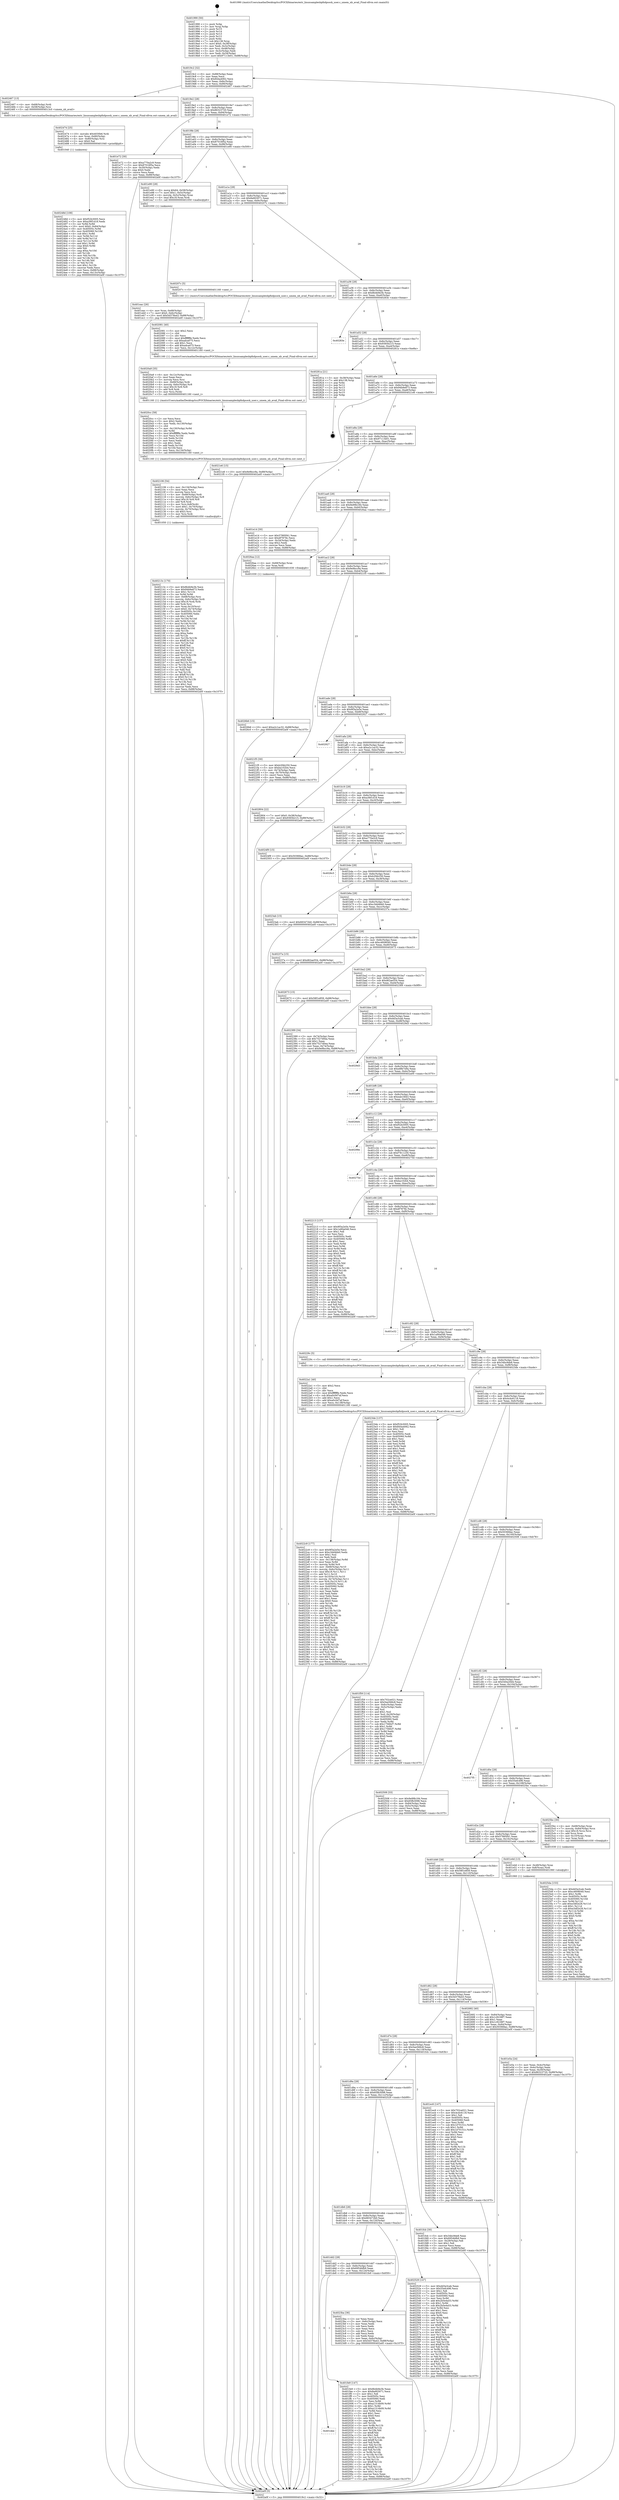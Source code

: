 digraph "0x401990" {
  label = "0x401990 (/mnt/c/Users/mathe/Desktop/tcc/POCII/binaries/extr_linuxsamplesbpfxdpsock_user.c_umem_nb_avail_Final-ollvm.out::main(0))"
  labelloc = "t"
  node[shape=record]

  Entry [label="",width=0.3,height=0.3,shape=circle,fillcolor=black,style=filled]
  "0x4019c2" [label="{
     0x4019c2 [32]\l
     | [instrs]\l
     &nbsp;&nbsp;0x4019c2 \<+6\>: mov -0x88(%rbp),%eax\l
     &nbsp;&nbsp;0x4019c8 \<+2\>: mov %eax,%ecx\l
     &nbsp;&nbsp;0x4019ca \<+6\>: sub $0x844a4062,%ecx\l
     &nbsp;&nbsp;0x4019d0 \<+6\>: mov %eax,-0x8c(%rbp)\l
     &nbsp;&nbsp;0x4019d6 \<+6\>: mov %ecx,-0x90(%rbp)\l
     &nbsp;&nbsp;0x4019dc \<+6\>: je 0000000000402467 \<main+0xad7\>\l
  }"]
  "0x402467" [label="{
     0x402467 [13]\l
     | [instrs]\l
     &nbsp;&nbsp;0x402467 \<+4\>: mov -0x68(%rbp),%rdi\l
     &nbsp;&nbsp;0x40246b \<+4\>: mov -0x58(%rbp),%rsi\l
     &nbsp;&nbsp;0x40246f \<+5\>: call 00000000004013c0 \<umem_nb_avail\>\l
     | [calls]\l
     &nbsp;&nbsp;0x4013c0 \{1\} (/mnt/c/Users/mathe/Desktop/tcc/POCII/binaries/extr_linuxsamplesbpfxdpsock_user.c_umem_nb_avail_Final-ollvm.out::umem_nb_avail)\l
  }"]
  "0x4019e2" [label="{
     0x4019e2 [28]\l
     | [instrs]\l
     &nbsp;&nbsp;0x4019e2 \<+5\>: jmp 00000000004019e7 \<main+0x57\>\l
     &nbsp;&nbsp;0x4019e7 \<+6\>: mov -0x8c(%rbp),%eax\l
     &nbsp;&nbsp;0x4019ed \<+5\>: sub $0x86323720,%eax\l
     &nbsp;&nbsp;0x4019f2 \<+6\>: mov %eax,-0x94(%rbp)\l
     &nbsp;&nbsp;0x4019f8 \<+6\>: je 0000000000401e72 \<main+0x4e2\>\l
  }"]
  Exit [label="",width=0.3,height=0.3,shape=circle,fillcolor=black,style=filled,peripheries=2]
  "0x401e72" [label="{
     0x401e72 [30]\l
     | [instrs]\l
     &nbsp;&nbsp;0x401e72 \<+5\>: mov $0xa770a2c9,%eax\l
     &nbsp;&nbsp;0x401e77 \<+5\>: mov $0x87016f5a,%ecx\l
     &nbsp;&nbsp;0x401e7c \<+3\>: mov -0x30(%rbp),%edx\l
     &nbsp;&nbsp;0x401e7f \<+3\>: cmp $0x0,%edx\l
     &nbsp;&nbsp;0x401e82 \<+3\>: cmove %ecx,%eax\l
     &nbsp;&nbsp;0x401e85 \<+6\>: mov %eax,-0x88(%rbp)\l
     &nbsp;&nbsp;0x401e8b \<+5\>: jmp 0000000000402a0f \<main+0x107f\>\l
  }"]
  "0x4019fe" [label="{
     0x4019fe [28]\l
     | [instrs]\l
     &nbsp;&nbsp;0x4019fe \<+5\>: jmp 0000000000401a03 \<main+0x73\>\l
     &nbsp;&nbsp;0x401a03 \<+6\>: mov -0x8c(%rbp),%eax\l
     &nbsp;&nbsp;0x401a09 \<+5\>: sub $0x87016f5a,%eax\l
     &nbsp;&nbsp;0x401a0e \<+6\>: mov %eax,-0x98(%rbp)\l
     &nbsp;&nbsp;0x401a14 \<+6\>: je 0000000000401e90 \<main+0x500\>\l
  }"]
  "0x4026b6" [label="{
     0x4026b6 [15]\l
     | [instrs]\l
     &nbsp;&nbsp;0x4026b6 \<+10\>: movl $0xa2c1ac32,-0x88(%rbp)\l
     &nbsp;&nbsp;0x4026c0 \<+5\>: jmp 0000000000402a0f \<main+0x107f\>\l
  }"]
  "0x401e90" [label="{
     0x401e90 [28]\l
     | [instrs]\l
     &nbsp;&nbsp;0x401e90 \<+8\>: movq $0x64,-0x58(%rbp)\l
     &nbsp;&nbsp;0x401e98 \<+7\>: movl $0x1,-0x5c(%rbp)\l
     &nbsp;&nbsp;0x401e9f \<+4\>: movslq -0x5c(%rbp),%rax\l
     &nbsp;&nbsp;0x401ea3 \<+4\>: imul $0x18,%rax,%rdi\l
     &nbsp;&nbsp;0x401ea7 \<+5\>: call 0000000000401050 \<malloc@plt\>\l
     | [calls]\l
     &nbsp;&nbsp;0x401050 \{1\} (unknown)\l
  }"]
  "0x401a1a" [label="{
     0x401a1a [28]\l
     | [instrs]\l
     &nbsp;&nbsp;0x401a1a \<+5\>: jmp 0000000000401a1f \<main+0x8f\>\l
     &nbsp;&nbsp;0x401a1f \<+6\>: mov -0x8c(%rbp),%eax\l
     &nbsp;&nbsp;0x401a25 \<+5\>: sub $0x8a903071,%eax\l
     &nbsp;&nbsp;0x401a2a \<+6\>: mov %eax,-0x9c(%rbp)\l
     &nbsp;&nbsp;0x401a30 \<+6\>: je 000000000040207c \<main+0x6ec\>\l
  }"]
  "0x4025da" [label="{
     0x4025da [153]\l
     | [instrs]\l
     &nbsp;&nbsp;0x4025da \<+5\>: mov $0xdd3a3cab,%edx\l
     &nbsp;&nbsp;0x4025df \<+5\>: mov $0xc4608040,%esi\l
     &nbsp;&nbsp;0x4025e4 \<+3\>: mov $0x1,%r8b\l
     &nbsp;&nbsp;0x4025e7 \<+8\>: mov 0x40505c,%r9d\l
     &nbsp;&nbsp;0x4025ef \<+8\>: mov 0x405060,%r10d\l
     &nbsp;&nbsp;0x4025f7 \<+3\>: mov %r9d,%r11d\l
     &nbsp;&nbsp;0x4025fa \<+7\>: add $0xe3df2e28,%r11d\l
     &nbsp;&nbsp;0x402601 \<+4\>: sub $0x1,%r11d\l
     &nbsp;&nbsp;0x402605 \<+7\>: sub $0xe3df2e28,%r11d\l
     &nbsp;&nbsp;0x40260c \<+4\>: imul %r11d,%r9d\l
     &nbsp;&nbsp;0x402610 \<+4\>: and $0x1,%r9d\l
     &nbsp;&nbsp;0x402614 \<+4\>: cmp $0x0,%r9d\l
     &nbsp;&nbsp;0x402618 \<+3\>: sete %bl\l
     &nbsp;&nbsp;0x40261b \<+4\>: cmp $0xa,%r10d\l
     &nbsp;&nbsp;0x40261f \<+4\>: setl %r14b\l
     &nbsp;&nbsp;0x402623 \<+3\>: mov %bl,%r15b\l
     &nbsp;&nbsp;0x402626 \<+4\>: xor $0xff,%r15b\l
     &nbsp;&nbsp;0x40262a \<+3\>: mov %r14b,%r12b\l
     &nbsp;&nbsp;0x40262d \<+4\>: xor $0xff,%r12b\l
     &nbsp;&nbsp;0x402631 \<+4\>: xor $0x0,%r8b\l
     &nbsp;&nbsp;0x402635 \<+3\>: mov %r15b,%r13b\l
     &nbsp;&nbsp;0x402638 \<+4\>: and $0x0,%r13b\l
     &nbsp;&nbsp;0x40263c \<+3\>: and %r8b,%bl\l
     &nbsp;&nbsp;0x40263f \<+3\>: mov %r12b,%al\l
     &nbsp;&nbsp;0x402642 \<+2\>: and $0x0,%al\l
     &nbsp;&nbsp;0x402644 \<+3\>: and %r8b,%r14b\l
     &nbsp;&nbsp;0x402647 \<+3\>: or %bl,%r13b\l
     &nbsp;&nbsp;0x40264a \<+3\>: or %r14b,%al\l
     &nbsp;&nbsp;0x40264d \<+3\>: xor %al,%r13b\l
     &nbsp;&nbsp;0x402650 \<+3\>: or %r12b,%r15b\l
     &nbsp;&nbsp;0x402653 \<+4\>: xor $0xff,%r15b\l
     &nbsp;&nbsp;0x402657 \<+4\>: or $0x0,%r8b\l
     &nbsp;&nbsp;0x40265b \<+3\>: and %r8b,%r15b\l
     &nbsp;&nbsp;0x40265e \<+3\>: or %r15b,%r13b\l
     &nbsp;&nbsp;0x402661 \<+4\>: test $0x1,%r13b\l
     &nbsp;&nbsp;0x402665 \<+3\>: cmovne %esi,%edx\l
     &nbsp;&nbsp;0x402668 \<+6\>: mov %edx,-0x88(%rbp)\l
     &nbsp;&nbsp;0x40266e \<+5\>: jmp 0000000000402a0f \<main+0x107f\>\l
  }"]
  "0x40207c" [label="{
     0x40207c [5]\l
     | [instrs]\l
     &nbsp;&nbsp;0x40207c \<+5\>: call 0000000000401160 \<next_i\>\l
     | [calls]\l
     &nbsp;&nbsp;0x401160 \{1\} (/mnt/c/Users/mathe/Desktop/tcc/POCII/binaries/extr_linuxsamplesbpfxdpsock_user.c_umem_nb_avail_Final-ollvm.out::next_i)\l
  }"]
  "0x401a36" [label="{
     0x401a36 [28]\l
     | [instrs]\l
     &nbsp;&nbsp;0x401a36 \<+5\>: jmp 0000000000401a3b \<main+0xab\>\l
     &nbsp;&nbsp;0x401a3b \<+6\>: mov -0x8c(%rbp),%eax\l
     &nbsp;&nbsp;0x401a41 \<+5\>: sub $0x8b4b9e3b,%eax\l
     &nbsp;&nbsp;0x401a46 \<+6\>: mov %eax,-0xa0(%rbp)\l
     &nbsp;&nbsp;0x401a4c \<+6\>: je 000000000040283e \<main+0xeae\>\l
  }"]
  "0x40248d" [label="{
     0x40248d [108]\l
     | [instrs]\l
     &nbsp;&nbsp;0x40248d \<+5\>: mov $0xf52b3005,%ecx\l
     &nbsp;&nbsp;0x402492 \<+5\>: mov $0xa36f1d18,%edx\l
     &nbsp;&nbsp;0x402497 \<+3\>: xor %r8d,%r8d\l
     &nbsp;&nbsp;0x40249a \<+10\>: movl $0x0,-0x84(%rbp)\l
     &nbsp;&nbsp;0x4024a4 \<+8\>: mov 0x40505c,%r9d\l
     &nbsp;&nbsp;0x4024ac \<+8\>: mov 0x405060,%r10d\l
     &nbsp;&nbsp;0x4024b4 \<+4\>: sub $0x1,%r8d\l
     &nbsp;&nbsp;0x4024b8 \<+3\>: mov %r9d,%r11d\l
     &nbsp;&nbsp;0x4024bb \<+3\>: add %r8d,%r11d\l
     &nbsp;&nbsp;0x4024be \<+4\>: imul %r11d,%r9d\l
     &nbsp;&nbsp;0x4024c2 \<+4\>: and $0x1,%r9d\l
     &nbsp;&nbsp;0x4024c6 \<+4\>: cmp $0x0,%r9d\l
     &nbsp;&nbsp;0x4024ca \<+3\>: sete %bl\l
     &nbsp;&nbsp;0x4024cd \<+4\>: cmp $0xa,%r10d\l
     &nbsp;&nbsp;0x4024d1 \<+4\>: setl %r14b\l
     &nbsp;&nbsp;0x4024d5 \<+3\>: mov %bl,%r15b\l
     &nbsp;&nbsp;0x4024d8 \<+3\>: and %r14b,%r15b\l
     &nbsp;&nbsp;0x4024db \<+3\>: xor %r14b,%bl\l
     &nbsp;&nbsp;0x4024de \<+3\>: or %bl,%r15b\l
     &nbsp;&nbsp;0x4024e1 \<+4\>: test $0x1,%r15b\l
     &nbsp;&nbsp;0x4024e5 \<+3\>: cmovne %edx,%ecx\l
     &nbsp;&nbsp;0x4024e8 \<+6\>: mov %ecx,-0x88(%rbp)\l
     &nbsp;&nbsp;0x4024ee \<+6\>: mov %eax,-0x13c(%rbp)\l
     &nbsp;&nbsp;0x4024f4 \<+5\>: jmp 0000000000402a0f \<main+0x107f\>\l
  }"]
  "0x40283e" [label="{
     0x40283e\l
  }", style=dashed]
  "0x401a52" [label="{
     0x401a52 [28]\l
     | [instrs]\l
     &nbsp;&nbsp;0x401a52 \<+5\>: jmp 0000000000401a57 \<main+0xc7\>\l
     &nbsp;&nbsp;0x401a57 \<+6\>: mov -0x8c(%rbp),%eax\l
     &nbsp;&nbsp;0x401a5d \<+5\>: sub $0x9365b215,%eax\l
     &nbsp;&nbsp;0x401a62 \<+6\>: mov %eax,-0xa4(%rbp)\l
     &nbsp;&nbsp;0x401a68 \<+6\>: je 000000000040281a \<main+0xe8a\>\l
  }"]
  "0x402474" [label="{
     0x402474 [25]\l
     | [instrs]\l
     &nbsp;&nbsp;0x402474 \<+10\>: movabs $0x4030b6,%rdi\l
     &nbsp;&nbsp;0x40247e \<+4\>: mov %rax,-0x80(%rbp)\l
     &nbsp;&nbsp;0x402482 \<+4\>: mov -0x80(%rbp),%rsi\l
     &nbsp;&nbsp;0x402486 \<+2\>: mov $0x0,%al\l
     &nbsp;&nbsp;0x402488 \<+5\>: call 0000000000401040 \<printf@plt\>\l
     | [calls]\l
     &nbsp;&nbsp;0x401040 \{1\} (unknown)\l
  }"]
  "0x40281a" [label="{
     0x40281a [21]\l
     | [instrs]\l
     &nbsp;&nbsp;0x40281a \<+3\>: mov -0x38(%rbp),%eax\l
     &nbsp;&nbsp;0x40281d \<+7\>: add $0x138,%rsp\l
     &nbsp;&nbsp;0x402824 \<+1\>: pop %rbx\l
     &nbsp;&nbsp;0x402825 \<+2\>: pop %r12\l
     &nbsp;&nbsp;0x402827 \<+2\>: pop %r13\l
     &nbsp;&nbsp;0x402829 \<+2\>: pop %r14\l
     &nbsp;&nbsp;0x40282b \<+2\>: pop %r15\l
     &nbsp;&nbsp;0x40282d \<+1\>: pop %rbp\l
     &nbsp;&nbsp;0x40282e \<+1\>: ret\l
  }"]
  "0x401a6e" [label="{
     0x401a6e [28]\l
     | [instrs]\l
     &nbsp;&nbsp;0x401a6e \<+5\>: jmp 0000000000401a73 \<main+0xe3\>\l
     &nbsp;&nbsp;0x401a73 \<+6\>: mov -0x8c(%rbp),%eax\l
     &nbsp;&nbsp;0x401a79 \<+5\>: sub $0x94b9e873,%eax\l
     &nbsp;&nbsp;0x401a7e \<+6\>: mov %eax,-0xa8(%rbp)\l
     &nbsp;&nbsp;0x401a84 \<+6\>: je 00000000004021e6 \<main+0x856\>\l
  }"]
  "0x4022c9" [label="{
     0x4022c9 [177]\l
     | [instrs]\l
     &nbsp;&nbsp;0x4022c9 \<+5\>: mov $0x9f3a2e5e,%ecx\l
     &nbsp;&nbsp;0x4022ce \<+5\>: mov $0xc3dd4bb0,%edx\l
     &nbsp;&nbsp;0x4022d3 \<+3\>: mov $0x1,%sil\l
     &nbsp;&nbsp;0x4022d6 \<+2\>: xor %edi,%edi\l
     &nbsp;&nbsp;0x4022d8 \<+7\>: mov -0x138(%rbp),%r8d\l
     &nbsp;&nbsp;0x4022df \<+4\>: imul %eax,%r8d\l
     &nbsp;&nbsp;0x4022e3 \<+3\>: movslq %r8d,%r9\l
     &nbsp;&nbsp;0x4022e6 \<+4\>: mov -0x68(%rbp),%r10\l
     &nbsp;&nbsp;0x4022ea \<+4\>: movslq -0x6c(%rbp),%r11\l
     &nbsp;&nbsp;0x4022ee \<+4\>: imul $0x18,%r11,%r11\l
     &nbsp;&nbsp;0x4022f2 \<+3\>: add %r11,%r10\l
     &nbsp;&nbsp;0x4022f5 \<+4\>: mov 0x10(%r10),%r10\l
     &nbsp;&nbsp;0x4022f9 \<+4\>: movslq -0x74(%rbp),%r11\l
     &nbsp;&nbsp;0x4022fd \<+4\>: mov %r9,(%r10,%r11,8)\l
     &nbsp;&nbsp;0x402301 \<+7\>: mov 0x40505c,%eax\l
     &nbsp;&nbsp;0x402308 \<+8\>: mov 0x405060,%r8d\l
     &nbsp;&nbsp;0x402310 \<+3\>: sub $0x1,%edi\l
     &nbsp;&nbsp;0x402313 \<+2\>: mov %eax,%ebx\l
     &nbsp;&nbsp;0x402315 \<+2\>: add %edi,%ebx\l
     &nbsp;&nbsp;0x402317 \<+3\>: imul %ebx,%eax\l
     &nbsp;&nbsp;0x40231a \<+3\>: and $0x1,%eax\l
     &nbsp;&nbsp;0x40231d \<+3\>: cmp $0x0,%eax\l
     &nbsp;&nbsp;0x402320 \<+4\>: sete %r14b\l
     &nbsp;&nbsp;0x402324 \<+4\>: cmp $0xa,%r8d\l
     &nbsp;&nbsp;0x402328 \<+4\>: setl %r15b\l
     &nbsp;&nbsp;0x40232c \<+3\>: mov %r14b,%r12b\l
     &nbsp;&nbsp;0x40232f \<+4\>: xor $0xff,%r12b\l
     &nbsp;&nbsp;0x402333 \<+3\>: mov %r15b,%r13b\l
     &nbsp;&nbsp;0x402336 \<+4\>: xor $0xff,%r13b\l
     &nbsp;&nbsp;0x40233a \<+4\>: xor $0x1,%sil\l
     &nbsp;&nbsp;0x40233e \<+3\>: mov %r12b,%al\l
     &nbsp;&nbsp;0x402341 \<+2\>: and $0xff,%al\l
     &nbsp;&nbsp;0x402343 \<+3\>: and %sil,%r14b\l
     &nbsp;&nbsp;0x402346 \<+3\>: mov %r13b,%dil\l
     &nbsp;&nbsp;0x402349 \<+4\>: and $0xff,%dil\l
     &nbsp;&nbsp;0x40234d \<+3\>: and %sil,%r15b\l
     &nbsp;&nbsp;0x402350 \<+3\>: or %r14b,%al\l
     &nbsp;&nbsp;0x402353 \<+3\>: or %r15b,%dil\l
     &nbsp;&nbsp;0x402356 \<+3\>: xor %dil,%al\l
     &nbsp;&nbsp;0x402359 \<+3\>: or %r13b,%r12b\l
     &nbsp;&nbsp;0x40235c \<+4\>: xor $0xff,%r12b\l
     &nbsp;&nbsp;0x402360 \<+4\>: or $0x1,%sil\l
     &nbsp;&nbsp;0x402364 \<+3\>: and %sil,%r12b\l
     &nbsp;&nbsp;0x402367 \<+3\>: or %r12b,%al\l
     &nbsp;&nbsp;0x40236a \<+2\>: test $0x1,%al\l
     &nbsp;&nbsp;0x40236c \<+3\>: cmovne %edx,%ecx\l
     &nbsp;&nbsp;0x40236f \<+6\>: mov %ecx,-0x88(%rbp)\l
     &nbsp;&nbsp;0x402375 \<+5\>: jmp 0000000000402a0f \<main+0x107f\>\l
  }"]
  "0x4021e6" [label="{
     0x4021e6 [15]\l
     | [instrs]\l
     &nbsp;&nbsp;0x4021e6 \<+10\>: movl $0x9e9bcc9a,-0x88(%rbp)\l
     &nbsp;&nbsp;0x4021f0 \<+5\>: jmp 0000000000402a0f \<main+0x107f\>\l
  }"]
  "0x401a8a" [label="{
     0x401a8a [28]\l
     | [instrs]\l
     &nbsp;&nbsp;0x401a8a \<+5\>: jmp 0000000000401a8f \<main+0xff\>\l
     &nbsp;&nbsp;0x401a8f \<+6\>: mov -0x8c(%rbp),%eax\l
     &nbsp;&nbsp;0x401a95 \<+5\>: sub $0x97113e01,%eax\l
     &nbsp;&nbsp;0x401a9a \<+6\>: mov %eax,-0xac(%rbp)\l
     &nbsp;&nbsp;0x401aa0 \<+6\>: je 0000000000401e14 \<main+0x484\>\l
  }"]
  "0x4022a1" [label="{
     0x4022a1 [40]\l
     | [instrs]\l
     &nbsp;&nbsp;0x4022a1 \<+5\>: mov $0x2,%ecx\l
     &nbsp;&nbsp;0x4022a6 \<+1\>: cltd\l
     &nbsp;&nbsp;0x4022a7 \<+2\>: idiv %ecx\l
     &nbsp;&nbsp;0x4022a9 \<+6\>: imul $0xfffffffe,%edx,%ecx\l
     &nbsp;&nbsp;0x4022af \<+6\>: sub $0xa0c0d7af,%ecx\l
     &nbsp;&nbsp;0x4022b5 \<+3\>: add $0x1,%ecx\l
     &nbsp;&nbsp;0x4022b8 \<+6\>: add $0xa0c0d7af,%ecx\l
     &nbsp;&nbsp;0x4022be \<+6\>: mov %ecx,-0x138(%rbp)\l
     &nbsp;&nbsp;0x4022c4 \<+5\>: call 0000000000401160 \<next_i\>\l
     | [calls]\l
     &nbsp;&nbsp;0x401160 \{1\} (/mnt/c/Users/mathe/Desktop/tcc/POCII/binaries/extr_linuxsamplesbpfxdpsock_user.c_umem_nb_avail_Final-ollvm.out::next_i)\l
  }"]
  "0x401e14" [label="{
     0x401e14 [30]\l
     | [instrs]\l
     &nbsp;&nbsp;0x401e14 \<+5\>: mov $0x57895f41,%eax\l
     &nbsp;&nbsp;0x401e19 \<+5\>: mov $0xdf7878c,%ecx\l
     &nbsp;&nbsp;0x401e1e \<+3\>: mov -0x34(%rbp),%edx\l
     &nbsp;&nbsp;0x401e21 \<+3\>: cmp $0x2,%edx\l
     &nbsp;&nbsp;0x401e24 \<+3\>: cmovne %ecx,%eax\l
     &nbsp;&nbsp;0x401e27 \<+6\>: mov %eax,-0x88(%rbp)\l
     &nbsp;&nbsp;0x401e2d \<+5\>: jmp 0000000000402a0f \<main+0x107f\>\l
  }"]
  "0x401aa6" [label="{
     0x401aa6 [28]\l
     | [instrs]\l
     &nbsp;&nbsp;0x401aa6 \<+5\>: jmp 0000000000401aab \<main+0x11b\>\l
     &nbsp;&nbsp;0x401aab \<+6\>: mov -0x8c(%rbp),%eax\l
     &nbsp;&nbsp;0x401ab1 \<+5\>: sub $0x9e99b184,%eax\l
     &nbsp;&nbsp;0x401ab6 \<+6\>: mov %eax,-0xb0(%rbp)\l
     &nbsp;&nbsp;0x401abc \<+6\>: je 00000000004026aa \<main+0xd1a\>\l
  }"]
  "0x402a0f" [label="{
     0x402a0f [5]\l
     | [instrs]\l
     &nbsp;&nbsp;0x402a0f \<+5\>: jmp 00000000004019c2 \<main+0x32\>\l
  }"]
  "0x401990" [label="{
     0x401990 [50]\l
     | [instrs]\l
     &nbsp;&nbsp;0x401990 \<+1\>: push %rbp\l
     &nbsp;&nbsp;0x401991 \<+3\>: mov %rsp,%rbp\l
     &nbsp;&nbsp;0x401994 \<+2\>: push %r15\l
     &nbsp;&nbsp;0x401996 \<+2\>: push %r14\l
     &nbsp;&nbsp;0x401998 \<+2\>: push %r13\l
     &nbsp;&nbsp;0x40199a \<+2\>: push %r12\l
     &nbsp;&nbsp;0x40199c \<+1\>: push %rbx\l
     &nbsp;&nbsp;0x40199d \<+7\>: sub $0x138,%rsp\l
     &nbsp;&nbsp;0x4019a4 \<+7\>: movl $0x0,-0x38(%rbp)\l
     &nbsp;&nbsp;0x4019ab \<+3\>: mov %edi,-0x3c(%rbp)\l
     &nbsp;&nbsp;0x4019ae \<+4\>: mov %rsi,-0x48(%rbp)\l
     &nbsp;&nbsp;0x4019b2 \<+3\>: mov -0x3c(%rbp),%edi\l
     &nbsp;&nbsp;0x4019b5 \<+3\>: mov %edi,-0x34(%rbp)\l
     &nbsp;&nbsp;0x4019b8 \<+10\>: movl $0x97113e01,-0x88(%rbp)\l
  }"]
  "0x40213c" [label="{
     0x40213c [170]\l
     | [instrs]\l
     &nbsp;&nbsp;0x40213c \<+5\>: mov $0x8b4b9e3b,%ecx\l
     &nbsp;&nbsp;0x402141 \<+5\>: mov $0x94b9e873,%edx\l
     &nbsp;&nbsp;0x402146 \<+3\>: mov $0x1,%r11b\l
     &nbsp;&nbsp;0x402149 \<+3\>: xor %r9d,%r9d\l
     &nbsp;&nbsp;0x40214c \<+4\>: mov -0x68(%rbp),%rsi\l
     &nbsp;&nbsp;0x402150 \<+4\>: movslq -0x6c(%rbp),%rdi\l
     &nbsp;&nbsp;0x402154 \<+4\>: imul $0x18,%rdi,%rdi\l
     &nbsp;&nbsp;0x402158 \<+3\>: add %rdi,%rsi\l
     &nbsp;&nbsp;0x40215b \<+4\>: mov %rax,0x10(%rsi)\l
     &nbsp;&nbsp;0x40215f \<+7\>: movl $0x0,-0x74(%rbp)\l
     &nbsp;&nbsp;0x402166 \<+8\>: mov 0x40505c,%r10d\l
     &nbsp;&nbsp;0x40216e \<+7\>: mov 0x405060,%ebx\l
     &nbsp;&nbsp;0x402175 \<+4\>: sub $0x1,%r9d\l
     &nbsp;&nbsp;0x402179 \<+3\>: mov %r10d,%r14d\l
     &nbsp;&nbsp;0x40217c \<+3\>: add %r9d,%r14d\l
     &nbsp;&nbsp;0x40217f \<+4\>: imul %r14d,%r10d\l
     &nbsp;&nbsp;0x402183 \<+4\>: and $0x1,%r10d\l
     &nbsp;&nbsp;0x402187 \<+4\>: cmp $0x0,%r10d\l
     &nbsp;&nbsp;0x40218b \<+4\>: sete %r15b\l
     &nbsp;&nbsp;0x40218f \<+3\>: cmp $0xa,%ebx\l
     &nbsp;&nbsp;0x402192 \<+4\>: setl %r12b\l
     &nbsp;&nbsp;0x402196 \<+3\>: mov %r15b,%r13b\l
     &nbsp;&nbsp;0x402199 \<+4\>: xor $0xff,%r13b\l
     &nbsp;&nbsp;0x40219d \<+3\>: mov %r12b,%al\l
     &nbsp;&nbsp;0x4021a0 \<+2\>: xor $0xff,%al\l
     &nbsp;&nbsp;0x4021a2 \<+4\>: xor $0x0,%r11b\l
     &nbsp;&nbsp;0x4021a6 \<+3\>: mov %r13b,%sil\l
     &nbsp;&nbsp;0x4021a9 \<+4\>: and $0x0,%sil\l
     &nbsp;&nbsp;0x4021ad \<+3\>: and %r11b,%r15b\l
     &nbsp;&nbsp;0x4021b0 \<+3\>: mov %al,%dil\l
     &nbsp;&nbsp;0x4021b3 \<+4\>: and $0x0,%dil\l
     &nbsp;&nbsp;0x4021b7 \<+3\>: and %r11b,%r12b\l
     &nbsp;&nbsp;0x4021ba \<+3\>: or %r15b,%sil\l
     &nbsp;&nbsp;0x4021bd \<+3\>: or %r12b,%dil\l
     &nbsp;&nbsp;0x4021c0 \<+3\>: xor %dil,%sil\l
     &nbsp;&nbsp;0x4021c3 \<+3\>: or %al,%r13b\l
     &nbsp;&nbsp;0x4021c6 \<+4\>: xor $0xff,%r13b\l
     &nbsp;&nbsp;0x4021ca \<+4\>: or $0x0,%r11b\l
     &nbsp;&nbsp;0x4021ce \<+3\>: and %r11b,%r13b\l
     &nbsp;&nbsp;0x4021d1 \<+3\>: or %r13b,%sil\l
     &nbsp;&nbsp;0x4021d4 \<+4\>: test $0x1,%sil\l
     &nbsp;&nbsp;0x4021d8 \<+3\>: cmovne %edx,%ecx\l
     &nbsp;&nbsp;0x4021db \<+6\>: mov %ecx,-0x88(%rbp)\l
     &nbsp;&nbsp;0x4021e1 \<+5\>: jmp 0000000000402a0f \<main+0x107f\>\l
  }"]
  "0x4026aa" [label="{
     0x4026aa [12]\l
     | [instrs]\l
     &nbsp;&nbsp;0x4026aa \<+4\>: mov -0x68(%rbp),%rax\l
     &nbsp;&nbsp;0x4026ae \<+3\>: mov %rax,%rdi\l
     &nbsp;&nbsp;0x4026b1 \<+5\>: call 0000000000401030 \<free@plt\>\l
     | [calls]\l
     &nbsp;&nbsp;0x401030 \{1\} (unknown)\l
  }"]
  "0x401ac2" [label="{
     0x401ac2 [28]\l
     | [instrs]\l
     &nbsp;&nbsp;0x401ac2 \<+5\>: jmp 0000000000401ac7 \<main+0x137\>\l
     &nbsp;&nbsp;0x401ac7 \<+6\>: mov -0x8c(%rbp),%eax\l
     &nbsp;&nbsp;0x401acd \<+5\>: sub $0x9e9bcc9a,%eax\l
     &nbsp;&nbsp;0x401ad2 \<+6\>: mov %eax,-0xb4(%rbp)\l
     &nbsp;&nbsp;0x401ad8 \<+6\>: je 00000000004021f5 \<main+0x865\>\l
  }"]
  "0x402106" [label="{
     0x402106 [54]\l
     | [instrs]\l
     &nbsp;&nbsp;0x402106 \<+6\>: mov -0x134(%rbp),%ecx\l
     &nbsp;&nbsp;0x40210c \<+3\>: imul %eax,%ecx\l
     &nbsp;&nbsp;0x40210f \<+3\>: movslq %ecx,%rsi\l
     &nbsp;&nbsp;0x402112 \<+4\>: mov -0x68(%rbp),%rdi\l
     &nbsp;&nbsp;0x402116 \<+4\>: movslq -0x6c(%rbp),%r8\l
     &nbsp;&nbsp;0x40211a \<+4\>: imul $0x18,%r8,%r8\l
     &nbsp;&nbsp;0x40211e \<+3\>: add %r8,%rdi\l
     &nbsp;&nbsp;0x402121 \<+4\>: mov %rsi,0x8(%rdi)\l
     &nbsp;&nbsp;0x402125 \<+7\>: movl $0x1,-0x70(%rbp)\l
     &nbsp;&nbsp;0x40212c \<+4\>: movslq -0x70(%rbp),%rsi\l
     &nbsp;&nbsp;0x402130 \<+4\>: shl $0x3,%rsi\l
     &nbsp;&nbsp;0x402134 \<+3\>: mov %rsi,%rdi\l
     &nbsp;&nbsp;0x402137 \<+5\>: call 0000000000401050 \<malloc@plt\>\l
     | [calls]\l
     &nbsp;&nbsp;0x401050 \{1\} (unknown)\l
  }"]
  "0x4021f5" [label="{
     0x4021f5 [30]\l
     | [instrs]\l
     &nbsp;&nbsp;0x4021f5 \<+5\>: mov $0xb2f4b250,%eax\l
     &nbsp;&nbsp;0x4021fa \<+5\>: mov $0xba102b4,%ecx\l
     &nbsp;&nbsp;0x4021ff \<+3\>: mov -0x74(%rbp),%edx\l
     &nbsp;&nbsp;0x402202 \<+3\>: cmp -0x70(%rbp),%edx\l
     &nbsp;&nbsp;0x402205 \<+3\>: cmovl %ecx,%eax\l
     &nbsp;&nbsp;0x402208 \<+6\>: mov %eax,-0x88(%rbp)\l
     &nbsp;&nbsp;0x40220e \<+5\>: jmp 0000000000402a0f \<main+0x107f\>\l
  }"]
  "0x401ade" [label="{
     0x401ade [28]\l
     | [instrs]\l
     &nbsp;&nbsp;0x401ade \<+5\>: jmp 0000000000401ae3 \<main+0x153\>\l
     &nbsp;&nbsp;0x401ae3 \<+6\>: mov -0x8c(%rbp),%eax\l
     &nbsp;&nbsp;0x401ae9 \<+5\>: sub $0x9f3a2e5e,%eax\l
     &nbsp;&nbsp;0x401aee \<+6\>: mov %eax,-0xb8(%rbp)\l
     &nbsp;&nbsp;0x401af4 \<+6\>: je 0000000000402927 \<main+0xf97\>\l
  }"]
  "0x4020cc" [label="{
     0x4020cc [58]\l
     | [instrs]\l
     &nbsp;&nbsp;0x4020cc \<+2\>: xor %ecx,%ecx\l
     &nbsp;&nbsp;0x4020ce \<+5\>: mov $0x2,%edx\l
     &nbsp;&nbsp;0x4020d3 \<+6\>: mov %edx,-0x130(%rbp)\l
     &nbsp;&nbsp;0x4020d9 \<+1\>: cltd\l
     &nbsp;&nbsp;0x4020da \<+7\>: mov -0x130(%rbp),%r9d\l
     &nbsp;&nbsp;0x4020e1 \<+3\>: idiv %r9d\l
     &nbsp;&nbsp;0x4020e4 \<+6\>: imul $0xfffffffe,%edx,%edx\l
     &nbsp;&nbsp;0x4020ea \<+3\>: mov %ecx,%r10d\l
     &nbsp;&nbsp;0x4020ed \<+3\>: sub %edx,%r10d\l
     &nbsp;&nbsp;0x4020f0 \<+2\>: mov %ecx,%edx\l
     &nbsp;&nbsp;0x4020f2 \<+3\>: sub $0x1,%edx\l
     &nbsp;&nbsp;0x4020f5 \<+3\>: add %edx,%r10d\l
     &nbsp;&nbsp;0x4020f8 \<+3\>: sub %r10d,%ecx\l
     &nbsp;&nbsp;0x4020fb \<+6\>: mov %ecx,-0x134(%rbp)\l
     &nbsp;&nbsp;0x402101 \<+5\>: call 0000000000401160 \<next_i\>\l
     | [calls]\l
     &nbsp;&nbsp;0x401160 \{1\} (/mnt/c/Users/mathe/Desktop/tcc/POCII/binaries/extr_linuxsamplesbpfxdpsock_user.c_umem_nb_avail_Final-ollvm.out::next_i)\l
  }"]
  "0x402927" [label="{
     0x402927\l
  }", style=dashed]
  "0x401afa" [label="{
     0x401afa [28]\l
     | [instrs]\l
     &nbsp;&nbsp;0x401afa \<+5\>: jmp 0000000000401aff \<main+0x16f\>\l
     &nbsp;&nbsp;0x401aff \<+6\>: mov -0x8c(%rbp),%eax\l
     &nbsp;&nbsp;0x401b05 \<+5\>: sub $0xa2c1ac32,%eax\l
     &nbsp;&nbsp;0x401b0a \<+6\>: mov %eax,-0xbc(%rbp)\l
     &nbsp;&nbsp;0x401b10 \<+6\>: je 0000000000402804 \<main+0xe74\>\l
  }"]
  "0x4020a9" [label="{
     0x4020a9 [35]\l
     | [instrs]\l
     &nbsp;&nbsp;0x4020a9 \<+6\>: mov -0x12c(%rbp),%ecx\l
     &nbsp;&nbsp;0x4020af \<+3\>: imul %eax,%ecx\l
     &nbsp;&nbsp;0x4020b2 \<+3\>: movslq %ecx,%rsi\l
     &nbsp;&nbsp;0x4020b5 \<+4\>: mov -0x68(%rbp),%rdi\l
     &nbsp;&nbsp;0x4020b9 \<+4\>: movslq -0x6c(%rbp),%r8\l
     &nbsp;&nbsp;0x4020bd \<+4\>: imul $0x18,%r8,%r8\l
     &nbsp;&nbsp;0x4020c1 \<+3\>: add %r8,%rdi\l
     &nbsp;&nbsp;0x4020c4 \<+3\>: mov %rsi,(%rdi)\l
     &nbsp;&nbsp;0x4020c7 \<+5\>: call 0000000000401160 \<next_i\>\l
     | [calls]\l
     &nbsp;&nbsp;0x401160 \{1\} (/mnt/c/Users/mathe/Desktop/tcc/POCII/binaries/extr_linuxsamplesbpfxdpsock_user.c_umem_nb_avail_Final-ollvm.out::next_i)\l
  }"]
  "0x402804" [label="{
     0x402804 [22]\l
     | [instrs]\l
     &nbsp;&nbsp;0x402804 \<+7\>: movl $0x0,-0x38(%rbp)\l
     &nbsp;&nbsp;0x40280b \<+10\>: movl $0x9365b215,-0x88(%rbp)\l
     &nbsp;&nbsp;0x402815 \<+5\>: jmp 0000000000402a0f \<main+0x107f\>\l
  }"]
  "0x401b16" [label="{
     0x401b16 [28]\l
     | [instrs]\l
     &nbsp;&nbsp;0x401b16 \<+5\>: jmp 0000000000401b1b \<main+0x18b\>\l
     &nbsp;&nbsp;0x401b1b \<+6\>: mov -0x8c(%rbp),%eax\l
     &nbsp;&nbsp;0x401b21 \<+5\>: sub $0xa36f1d18,%eax\l
     &nbsp;&nbsp;0x401b26 \<+6\>: mov %eax,-0xc0(%rbp)\l
     &nbsp;&nbsp;0x401b2c \<+6\>: je 00000000004024f9 \<main+0xb69\>\l
  }"]
  "0x402081" [label="{
     0x402081 [40]\l
     | [instrs]\l
     &nbsp;&nbsp;0x402081 \<+5\>: mov $0x2,%ecx\l
     &nbsp;&nbsp;0x402086 \<+1\>: cltd\l
     &nbsp;&nbsp;0x402087 \<+2\>: idiv %ecx\l
     &nbsp;&nbsp;0x402089 \<+6\>: imul $0xfffffffe,%edx,%ecx\l
     &nbsp;&nbsp;0x40208f \<+6\>: sub $0xadca075,%ecx\l
     &nbsp;&nbsp;0x402095 \<+3\>: add $0x1,%ecx\l
     &nbsp;&nbsp;0x402098 \<+6\>: add $0xadca075,%ecx\l
     &nbsp;&nbsp;0x40209e \<+6\>: mov %ecx,-0x12c(%rbp)\l
     &nbsp;&nbsp;0x4020a4 \<+5\>: call 0000000000401160 \<next_i\>\l
     | [calls]\l
     &nbsp;&nbsp;0x401160 \{1\} (/mnt/c/Users/mathe/Desktop/tcc/POCII/binaries/extr_linuxsamplesbpfxdpsock_user.c_umem_nb_avail_Final-ollvm.out::next_i)\l
  }"]
  "0x4024f9" [label="{
     0x4024f9 [15]\l
     | [instrs]\l
     &nbsp;&nbsp;0x4024f9 \<+10\>: movl $0x5036fdac,-0x88(%rbp)\l
     &nbsp;&nbsp;0x402503 \<+5\>: jmp 0000000000402a0f \<main+0x107f\>\l
  }"]
  "0x401b32" [label="{
     0x401b32 [28]\l
     | [instrs]\l
     &nbsp;&nbsp;0x401b32 \<+5\>: jmp 0000000000401b37 \<main+0x1a7\>\l
     &nbsp;&nbsp;0x401b37 \<+6\>: mov -0x8c(%rbp),%eax\l
     &nbsp;&nbsp;0x401b3d \<+5\>: sub $0xa770a2c9,%eax\l
     &nbsp;&nbsp;0x401b42 \<+6\>: mov %eax,-0xc4(%rbp)\l
     &nbsp;&nbsp;0x401b48 \<+6\>: je 00000000004026c5 \<main+0xd35\>\l
  }"]
  "0x401dee" [label="{
     0x401dee\l
  }", style=dashed]
  "0x4026c5" [label="{
     0x4026c5\l
  }", style=dashed]
  "0x401b4e" [label="{
     0x401b4e [28]\l
     | [instrs]\l
     &nbsp;&nbsp;0x401b4e \<+5\>: jmp 0000000000401b53 \<main+0x1c3\>\l
     &nbsp;&nbsp;0x401b53 \<+6\>: mov -0x8c(%rbp),%eax\l
     &nbsp;&nbsp;0x401b59 \<+5\>: sub $0xb2f4b250,%eax\l
     &nbsp;&nbsp;0x401b5e \<+6\>: mov %eax,-0xc8(%rbp)\l
     &nbsp;&nbsp;0x401b64 \<+6\>: je 00000000004023ab \<main+0xa1b\>\l
  }"]
  "0x401fe9" [label="{
     0x401fe9 [147]\l
     | [instrs]\l
     &nbsp;&nbsp;0x401fe9 \<+5\>: mov $0x8b4b9e3b,%eax\l
     &nbsp;&nbsp;0x401fee \<+5\>: mov $0x8a903071,%ecx\l
     &nbsp;&nbsp;0x401ff3 \<+2\>: mov $0x1,%dl\l
     &nbsp;&nbsp;0x401ff5 \<+7\>: mov 0x40505c,%esi\l
     &nbsp;&nbsp;0x401ffc \<+7\>: mov 0x405060,%edi\l
     &nbsp;&nbsp;0x402003 \<+3\>: mov %esi,%r8d\l
     &nbsp;&nbsp;0x402006 \<+7\>: sub $0xa1314b09,%r8d\l
     &nbsp;&nbsp;0x40200d \<+4\>: sub $0x1,%r8d\l
     &nbsp;&nbsp;0x402011 \<+7\>: add $0xa1314b09,%r8d\l
     &nbsp;&nbsp;0x402018 \<+4\>: imul %r8d,%esi\l
     &nbsp;&nbsp;0x40201c \<+3\>: and $0x1,%esi\l
     &nbsp;&nbsp;0x40201f \<+3\>: cmp $0x0,%esi\l
     &nbsp;&nbsp;0x402022 \<+4\>: sete %r9b\l
     &nbsp;&nbsp;0x402026 \<+3\>: cmp $0xa,%edi\l
     &nbsp;&nbsp;0x402029 \<+4\>: setl %r10b\l
     &nbsp;&nbsp;0x40202d \<+3\>: mov %r9b,%r11b\l
     &nbsp;&nbsp;0x402030 \<+4\>: xor $0xff,%r11b\l
     &nbsp;&nbsp;0x402034 \<+3\>: mov %r10b,%bl\l
     &nbsp;&nbsp;0x402037 \<+3\>: xor $0xff,%bl\l
     &nbsp;&nbsp;0x40203a \<+3\>: xor $0x1,%dl\l
     &nbsp;&nbsp;0x40203d \<+3\>: mov %r11b,%r14b\l
     &nbsp;&nbsp;0x402040 \<+4\>: and $0xff,%r14b\l
     &nbsp;&nbsp;0x402044 \<+3\>: and %dl,%r9b\l
     &nbsp;&nbsp;0x402047 \<+3\>: mov %bl,%r15b\l
     &nbsp;&nbsp;0x40204a \<+4\>: and $0xff,%r15b\l
     &nbsp;&nbsp;0x40204e \<+3\>: and %dl,%r10b\l
     &nbsp;&nbsp;0x402051 \<+3\>: or %r9b,%r14b\l
     &nbsp;&nbsp;0x402054 \<+3\>: or %r10b,%r15b\l
     &nbsp;&nbsp;0x402057 \<+3\>: xor %r15b,%r14b\l
     &nbsp;&nbsp;0x40205a \<+3\>: or %bl,%r11b\l
     &nbsp;&nbsp;0x40205d \<+4\>: xor $0xff,%r11b\l
     &nbsp;&nbsp;0x402061 \<+3\>: or $0x1,%dl\l
     &nbsp;&nbsp;0x402064 \<+3\>: and %dl,%r11b\l
     &nbsp;&nbsp;0x402067 \<+3\>: or %r11b,%r14b\l
     &nbsp;&nbsp;0x40206a \<+4\>: test $0x1,%r14b\l
     &nbsp;&nbsp;0x40206e \<+3\>: cmovne %ecx,%eax\l
     &nbsp;&nbsp;0x402071 \<+6\>: mov %eax,-0x88(%rbp)\l
     &nbsp;&nbsp;0x402077 \<+5\>: jmp 0000000000402a0f \<main+0x107f\>\l
  }"]
  "0x4023ab" [label="{
     0x4023ab [15]\l
     | [instrs]\l
     &nbsp;&nbsp;0x4023ab \<+10\>: movl $0x683472b0,-0x88(%rbp)\l
     &nbsp;&nbsp;0x4023b5 \<+5\>: jmp 0000000000402a0f \<main+0x107f\>\l
  }"]
  "0x401b6a" [label="{
     0x401b6a [28]\l
     | [instrs]\l
     &nbsp;&nbsp;0x401b6a \<+5\>: jmp 0000000000401b6f \<main+0x1df\>\l
     &nbsp;&nbsp;0x401b6f \<+6\>: mov -0x8c(%rbp),%eax\l
     &nbsp;&nbsp;0x401b75 \<+5\>: sub $0xc3dd4bb0,%eax\l
     &nbsp;&nbsp;0x401b7a \<+6\>: mov %eax,-0xcc(%rbp)\l
     &nbsp;&nbsp;0x401b80 \<+6\>: je 000000000040237a \<main+0x9ea\>\l
  }"]
  "0x401dd2" [label="{
     0x401dd2 [28]\l
     | [instrs]\l
     &nbsp;&nbsp;0x401dd2 \<+5\>: jmp 0000000000401dd7 \<main+0x447\>\l
     &nbsp;&nbsp;0x401dd7 \<+6\>: mov -0x8c(%rbp),%eax\l
     &nbsp;&nbsp;0x401ddd \<+5\>: sub $0x6954bfb9,%eax\l
     &nbsp;&nbsp;0x401de2 \<+6\>: mov %eax,-0x124(%rbp)\l
     &nbsp;&nbsp;0x401de8 \<+6\>: je 0000000000401fe9 \<main+0x659\>\l
  }"]
  "0x40237a" [label="{
     0x40237a [15]\l
     | [instrs]\l
     &nbsp;&nbsp;0x40237a \<+10\>: movl $0xd62ae554,-0x88(%rbp)\l
     &nbsp;&nbsp;0x402384 \<+5\>: jmp 0000000000402a0f \<main+0x107f\>\l
  }"]
  "0x401b86" [label="{
     0x401b86 [28]\l
     | [instrs]\l
     &nbsp;&nbsp;0x401b86 \<+5\>: jmp 0000000000401b8b \<main+0x1fb\>\l
     &nbsp;&nbsp;0x401b8b \<+6\>: mov -0x8c(%rbp),%eax\l
     &nbsp;&nbsp;0x401b91 \<+5\>: sub $0xc4608040,%eax\l
     &nbsp;&nbsp;0x401b96 \<+6\>: mov %eax,-0xd0(%rbp)\l
     &nbsp;&nbsp;0x401b9c \<+6\>: je 0000000000402673 \<main+0xce3\>\l
  }"]
  "0x4023ba" [label="{
     0x4023ba [36]\l
     | [instrs]\l
     &nbsp;&nbsp;0x4023ba \<+2\>: xor %eax,%eax\l
     &nbsp;&nbsp;0x4023bc \<+3\>: mov -0x6c(%rbp),%ecx\l
     &nbsp;&nbsp;0x4023bf \<+2\>: mov %eax,%edx\l
     &nbsp;&nbsp;0x4023c1 \<+2\>: sub %ecx,%edx\l
     &nbsp;&nbsp;0x4023c3 \<+2\>: mov %eax,%ecx\l
     &nbsp;&nbsp;0x4023c5 \<+3\>: sub $0x1,%ecx\l
     &nbsp;&nbsp;0x4023c8 \<+2\>: add %ecx,%edx\l
     &nbsp;&nbsp;0x4023ca \<+2\>: sub %edx,%eax\l
     &nbsp;&nbsp;0x4023cc \<+3\>: mov %eax,-0x6c(%rbp)\l
     &nbsp;&nbsp;0x4023cf \<+10\>: movl $0x5d378a43,-0x88(%rbp)\l
     &nbsp;&nbsp;0x4023d9 \<+5\>: jmp 0000000000402a0f \<main+0x107f\>\l
  }"]
  "0x402673" [label="{
     0x402673 [15]\l
     | [instrs]\l
     &nbsp;&nbsp;0x402673 \<+10\>: movl $0x58f1e859,-0x88(%rbp)\l
     &nbsp;&nbsp;0x40267d \<+5\>: jmp 0000000000402a0f \<main+0x107f\>\l
  }"]
  "0x401ba2" [label="{
     0x401ba2 [28]\l
     | [instrs]\l
     &nbsp;&nbsp;0x401ba2 \<+5\>: jmp 0000000000401ba7 \<main+0x217\>\l
     &nbsp;&nbsp;0x401ba7 \<+6\>: mov -0x8c(%rbp),%eax\l
     &nbsp;&nbsp;0x401bad \<+5\>: sub $0xd62ae554,%eax\l
     &nbsp;&nbsp;0x401bb2 \<+6\>: mov %eax,-0xd4(%rbp)\l
     &nbsp;&nbsp;0x401bb8 \<+6\>: je 0000000000402389 \<main+0x9f9\>\l
  }"]
  "0x401db6" [label="{
     0x401db6 [28]\l
     | [instrs]\l
     &nbsp;&nbsp;0x401db6 \<+5\>: jmp 0000000000401dbb \<main+0x42b\>\l
     &nbsp;&nbsp;0x401dbb \<+6\>: mov -0x8c(%rbp),%eax\l
     &nbsp;&nbsp;0x401dc1 \<+5\>: sub $0x683472b0,%eax\l
     &nbsp;&nbsp;0x401dc6 \<+6\>: mov %eax,-0x120(%rbp)\l
     &nbsp;&nbsp;0x401dcc \<+6\>: je 00000000004023ba \<main+0xa2a\>\l
  }"]
  "0x402389" [label="{
     0x402389 [34]\l
     | [instrs]\l
     &nbsp;&nbsp;0x402389 \<+3\>: mov -0x74(%rbp),%eax\l
     &nbsp;&nbsp;0x40238c \<+5\>: sub $0x7527d0ea,%eax\l
     &nbsp;&nbsp;0x402391 \<+3\>: add $0x1,%eax\l
     &nbsp;&nbsp;0x402394 \<+5\>: add $0x7527d0ea,%eax\l
     &nbsp;&nbsp;0x402399 \<+3\>: mov %eax,-0x74(%rbp)\l
     &nbsp;&nbsp;0x40239c \<+10\>: movl $0x9e9bcc9a,-0x88(%rbp)\l
     &nbsp;&nbsp;0x4023a6 \<+5\>: jmp 0000000000402a0f \<main+0x107f\>\l
  }"]
  "0x401bbe" [label="{
     0x401bbe [28]\l
     | [instrs]\l
     &nbsp;&nbsp;0x401bbe \<+5\>: jmp 0000000000401bc3 \<main+0x233\>\l
     &nbsp;&nbsp;0x401bc3 \<+6\>: mov -0x8c(%rbp),%eax\l
     &nbsp;&nbsp;0x401bc9 \<+5\>: sub $0xdd3a3cab,%eax\l
     &nbsp;&nbsp;0x401bce \<+6\>: mov %eax,-0xd8(%rbp)\l
     &nbsp;&nbsp;0x401bd4 \<+6\>: je 00000000004029d3 \<main+0x1043\>\l
  }"]
  "0x402529" [label="{
     0x402529 [147]\l
     | [instrs]\l
     &nbsp;&nbsp;0x402529 \<+5\>: mov $0xdd3a3cab,%eax\l
     &nbsp;&nbsp;0x40252e \<+5\>: mov $0x55efc496,%ecx\l
     &nbsp;&nbsp;0x402533 \<+2\>: mov $0x1,%dl\l
     &nbsp;&nbsp;0x402535 \<+7\>: mov 0x40505c,%esi\l
     &nbsp;&nbsp;0x40253c \<+7\>: mov 0x405060,%edi\l
     &nbsp;&nbsp;0x402543 \<+3\>: mov %esi,%r8d\l
     &nbsp;&nbsp;0x402546 \<+7\>: add $0x2b5e4a53,%r8d\l
     &nbsp;&nbsp;0x40254d \<+4\>: sub $0x1,%r8d\l
     &nbsp;&nbsp;0x402551 \<+7\>: sub $0x2b5e4a53,%r8d\l
     &nbsp;&nbsp;0x402558 \<+4\>: imul %r8d,%esi\l
     &nbsp;&nbsp;0x40255c \<+3\>: and $0x1,%esi\l
     &nbsp;&nbsp;0x40255f \<+3\>: cmp $0x0,%esi\l
     &nbsp;&nbsp;0x402562 \<+4\>: sete %r9b\l
     &nbsp;&nbsp;0x402566 \<+3\>: cmp $0xa,%edi\l
     &nbsp;&nbsp;0x402569 \<+4\>: setl %r10b\l
     &nbsp;&nbsp;0x40256d \<+3\>: mov %r9b,%r11b\l
     &nbsp;&nbsp;0x402570 \<+4\>: xor $0xff,%r11b\l
     &nbsp;&nbsp;0x402574 \<+3\>: mov %r10b,%bl\l
     &nbsp;&nbsp;0x402577 \<+3\>: xor $0xff,%bl\l
     &nbsp;&nbsp;0x40257a \<+3\>: xor $0x1,%dl\l
     &nbsp;&nbsp;0x40257d \<+3\>: mov %r11b,%r14b\l
     &nbsp;&nbsp;0x402580 \<+4\>: and $0xff,%r14b\l
     &nbsp;&nbsp;0x402584 \<+3\>: and %dl,%r9b\l
     &nbsp;&nbsp;0x402587 \<+3\>: mov %bl,%r15b\l
     &nbsp;&nbsp;0x40258a \<+4\>: and $0xff,%r15b\l
     &nbsp;&nbsp;0x40258e \<+3\>: and %dl,%r10b\l
     &nbsp;&nbsp;0x402591 \<+3\>: or %r9b,%r14b\l
     &nbsp;&nbsp;0x402594 \<+3\>: or %r10b,%r15b\l
     &nbsp;&nbsp;0x402597 \<+3\>: xor %r15b,%r14b\l
     &nbsp;&nbsp;0x40259a \<+3\>: or %bl,%r11b\l
     &nbsp;&nbsp;0x40259d \<+4\>: xor $0xff,%r11b\l
     &nbsp;&nbsp;0x4025a1 \<+3\>: or $0x1,%dl\l
     &nbsp;&nbsp;0x4025a4 \<+3\>: and %dl,%r11b\l
     &nbsp;&nbsp;0x4025a7 \<+3\>: or %r11b,%r14b\l
     &nbsp;&nbsp;0x4025aa \<+4\>: test $0x1,%r14b\l
     &nbsp;&nbsp;0x4025ae \<+3\>: cmovne %ecx,%eax\l
     &nbsp;&nbsp;0x4025b1 \<+6\>: mov %eax,-0x88(%rbp)\l
     &nbsp;&nbsp;0x4025b7 \<+5\>: jmp 0000000000402a0f \<main+0x107f\>\l
  }"]
  "0x4029d3" [label="{
     0x4029d3\l
  }", style=dashed]
  "0x401bda" [label="{
     0x401bda [28]\l
     | [instrs]\l
     &nbsp;&nbsp;0x401bda \<+5\>: jmp 0000000000401bdf \<main+0x24f\>\l
     &nbsp;&nbsp;0x401bdf \<+6\>: mov -0x8c(%rbp),%eax\l
     &nbsp;&nbsp;0x401be5 \<+5\>: sub $0xe8fb7e9a,%eax\l
     &nbsp;&nbsp;0x401bea \<+6\>: mov %eax,-0xdc(%rbp)\l
     &nbsp;&nbsp;0x401bf0 \<+6\>: je 0000000000402a00 \<main+0x1070\>\l
  }"]
  "0x401d9a" [label="{
     0x401d9a [28]\l
     | [instrs]\l
     &nbsp;&nbsp;0x401d9a \<+5\>: jmp 0000000000401d9f \<main+0x40f\>\l
     &nbsp;&nbsp;0x401d9f \<+6\>: mov -0x8c(%rbp),%eax\l
     &nbsp;&nbsp;0x401da5 \<+5\>: sub $0x65fb3098,%eax\l
     &nbsp;&nbsp;0x401daa \<+6\>: mov %eax,-0x11c(%rbp)\l
     &nbsp;&nbsp;0x401db0 \<+6\>: je 0000000000402529 \<main+0xb99\>\l
  }"]
  "0x402a00" [label="{
     0x402a00\l
  }", style=dashed]
  "0x401bf6" [label="{
     0x401bf6 [28]\l
     | [instrs]\l
     &nbsp;&nbsp;0x401bf6 \<+5\>: jmp 0000000000401bfb \<main+0x26b\>\l
     &nbsp;&nbsp;0x401bfb \<+6\>: mov -0x8c(%rbp),%eax\l
     &nbsp;&nbsp;0x401c01 \<+5\>: sub $0xeab1fd43,%eax\l
     &nbsp;&nbsp;0x401c06 \<+6\>: mov %eax,-0xe0(%rbp)\l
     &nbsp;&nbsp;0x401c0c \<+6\>: je 00000000004026d4 \<main+0xd44\>\l
  }"]
  "0x401fcb" [label="{
     0x401fcb [30]\l
     | [instrs]\l
     &nbsp;&nbsp;0x401fcb \<+5\>: mov $0x34bc9de8,%eax\l
     &nbsp;&nbsp;0x401fd0 \<+5\>: mov $0x6954bfb9,%ecx\l
     &nbsp;&nbsp;0x401fd5 \<+3\>: mov -0x29(%rbp),%dl\l
     &nbsp;&nbsp;0x401fd8 \<+3\>: test $0x1,%dl\l
     &nbsp;&nbsp;0x401fdb \<+3\>: cmovne %ecx,%eax\l
     &nbsp;&nbsp;0x401fde \<+6\>: mov %eax,-0x88(%rbp)\l
     &nbsp;&nbsp;0x401fe4 \<+5\>: jmp 0000000000402a0f \<main+0x107f\>\l
  }"]
  "0x4026d4" [label="{
     0x4026d4\l
  }", style=dashed]
  "0x401c12" [label="{
     0x401c12 [28]\l
     | [instrs]\l
     &nbsp;&nbsp;0x401c12 \<+5\>: jmp 0000000000401c17 \<main+0x287\>\l
     &nbsp;&nbsp;0x401c17 \<+6\>: mov -0x8c(%rbp),%eax\l
     &nbsp;&nbsp;0x401c1d \<+5\>: sub $0xf52b3005,%eax\l
     &nbsp;&nbsp;0x401c22 \<+6\>: mov %eax,-0xe4(%rbp)\l
     &nbsp;&nbsp;0x401c28 \<+6\>: je 000000000040298e \<main+0xffe\>\l
  }"]
  "0x401d7e" [label="{
     0x401d7e [28]\l
     | [instrs]\l
     &nbsp;&nbsp;0x401d7e \<+5\>: jmp 0000000000401d83 \<main+0x3f3\>\l
     &nbsp;&nbsp;0x401d83 \<+6\>: mov -0x8c(%rbp),%eax\l
     &nbsp;&nbsp;0x401d89 \<+5\>: sub $0x5ee566c8,%eax\l
     &nbsp;&nbsp;0x401d8e \<+6\>: mov %eax,-0x118(%rbp)\l
     &nbsp;&nbsp;0x401d94 \<+6\>: je 0000000000401fcb \<main+0x63b\>\l
  }"]
  "0x40298e" [label="{
     0x40298e\l
  }", style=dashed]
  "0x401c2e" [label="{
     0x401c2e [28]\l
     | [instrs]\l
     &nbsp;&nbsp;0x401c2e \<+5\>: jmp 0000000000401c33 \<main+0x2a3\>\l
     &nbsp;&nbsp;0x401c33 \<+6\>: mov -0x8c(%rbp),%eax\l
     &nbsp;&nbsp;0x401c39 \<+5\>: sub $0xf7811230,%eax\l
     &nbsp;&nbsp;0x401c3e \<+6\>: mov %eax,-0xe8(%rbp)\l
     &nbsp;&nbsp;0x401c44 \<+6\>: je 000000000040275d \<main+0xdcd\>\l
  }"]
  "0x401ec6" [label="{
     0x401ec6 [147]\l
     | [instrs]\l
     &nbsp;&nbsp;0x401ec6 \<+5\>: mov $0x702ce021,%eax\l
     &nbsp;&nbsp;0x401ecb \<+5\>: mov $0x4cdc6118,%ecx\l
     &nbsp;&nbsp;0x401ed0 \<+2\>: mov $0x1,%dl\l
     &nbsp;&nbsp;0x401ed2 \<+7\>: mov 0x40505c,%esi\l
     &nbsp;&nbsp;0x401ed9 \<+7\>: mov 0x405060,%edi\l
     &nbsp;&nbsp;0x401ee0 \<+3\>: mov %esi,%r8d\l
     &nbsp;&nbsp;0x401ee3 \<+7\>: sub $0x1d70151c,%r8d\l
     &nbsp;&nbsp;0x401eea \<+4\>: sub $0x1,%r8d\l
     &nbsp;&nbsp;0x401eee \<+7\>: add $0x1d70151c,%r8d\l
     &nbsp;&nbsp;0x401ef5 \<+4\>: imul %r8d,%esi\l
     &nbsp;&nbsp;0x401ef9 \<+3\>: and $0x1,%esi\l
     &nbsp;&nbsp;0x401efc \<+3\>: cmp $0x0,%esi\l
     &nbsp;&nbsp;0x401eff \<+4\>: sete %r9b\l
     &nbsp;&nbsp;0x401f03 \<+3\>: cmp $0xa,%edi\l
     &nbsp;&nbsp;0x401f06 \<+4\>: setl %r10b\l
     &nbsp;&nbsp;0x401f0a \<+3\>: mov %r9b,%r11b\l
     &nbsp;&nbsp;0x401f0d \<+4\>: xor $0xff,%r11b\l
     &nbsp;&nbsp;0x401f11 \<+3\>: mov %r10b,%bl\l
     &nbsp;&nbsp;0x401f14 \<+3\>: xor $0xff,%bl\l
     &nbsp;&nbsp;0x401f17 \<+3\>: xor $0x1,%dl\l
     &nbsp;&nbsp;0x401f1a \<+3\>: mov %r11b,%r14b\l
     &nbsp;&nbsp;0x401f1d \<+4\>: and $0xff,%r14b\l
     &nbsp;&nbsp;0x401f21 \<+3\>: and %dl,%r9b\l
     &nbsp;&nbsp;0x401f24 \<+3\>: mov %bl,%r15b\l
     &nbsp;&nbsp;0x401f27 \<+4\>: and $0xff,%r15b\l
     &nbsp;&nbsp;0x401f2b \<+3\>: and %dl,%r10b\l
     &nbsp;&nbsp;0x401f2e \<+3\>: or %r9b,%r14b\l
     &nbsp;&nbsp;0x401f31 \<+3\>: or %r10b,%r15b\l
     &nbsp;&nbsp;0x401f34 \<+3\>: xor %r15b,%r14b\l
     &nbsp;&nbsp;0x401f37 \<+3\>: or %bl,%r11b\l
     &nbsp;&nbsp;0x401f3a \<+4\>: xor $0xff,%r11b\l
     &nbsp;&nbsp;0x401f3e \<+3\>: or $0x1,%dl\l
     &nbsp;&nbsp;0x401f41 \<+3\>: and %dl,%r11b\l
     &nbsp;&nbsp;0x401f44 \<+3\>: or %r11b,%r14b\l
     &nbsp;&nbsp;0x401f47 \<+4\>: test $0x1,%r14b\l
     &nbsp;&nbsp;0x401f4b \<+3\>: cmovne %ecx,%eax\l
     &nbsp;&nbsp;0x401f4e \<+6\>: mov %eax,-0x88(%rbp)\l
     &nbsp;&nbsp;0x401f54 \<+5\>: jmp 0000000000402a0f \<main+0x107f\>\l
  }"]
  "0x40275d" [label="{
     0x40275d\l
  }", style=dashed]
  "0x401c4a" [label="{
     0x401c4a [28]\l
     | [instrs]\l
     &nbsp;&nbsp;0x401c4a \<+5\>: jmp 0000000000401c4f \<main+0x2bf\>\l
     &nbsp;&nbsp;0x401c4f \<+6\>: mov -0x8c(%rbp),%eax\l
     &nbsp;&nbsp;0x401c55 \<+5\>: sub $0xba102b4,%eax\l
     &nbsp;&nbsp;0x401c5a \<+6\>: mov %eax,-0xec(%rbp)\l
     &nbsp;&nbsp;0x401c60 \<+6\>: je 0000000000402213 \<main+0x883\>\l
  }"]
  "0x401d62" [label="{
     0x401d62 [28]\l
     | [instrs]\l
     &nbsp;&nbsp;0x401d62 \<+5\>: jmp 0000000000401d67 \<main+0x3d7\>\l
     &nbsp;&nbsp;0x401d67 \<+6\>: mov -0x8c(%rbp),%eax\l
     &nbsp;&nbsp;0x401d6d \<+5\>: sub $0x5d378a43,%eax\l
     &nbsp;&nbsp;0x401d72 \<+6\>: mov %eax,-0x114(%rbp)\l
     &nbsp;&nbsp;0x401d78 \<+6\>: je 0000000000401ec6 \<main+0x536\>\l
  }"]
  "0x402213" [label="{
     0x402213 [137]\l
     | [instrs]\l
     &nbsp;&nbsp;0x402213 \<+5\>: mov $0x9f3a2e5e,%eax\l
     &nbsp;&nbsp;0x402218 \<+5\>: mov $0x1a90a046,%ecx\l
     &nbsp;&nbsp;0x40221d \<+2\>: mov $0x1,%dl\l
     &nbsp;&nbsp;0x40221f \<+2\>: xor %esi,%esi\l
     &nbsp;&nbsp;0x402221 \<+7\>: mov 0x40505c,%edi\l
     &nbsp;&nbsp;0x402228 \<+8\>: mov 0x405060,%r8d\l
     &nbsp;&nbsp;0x402230 \<+3\>: sub $0x1,%esi\l
     &nbsp;&nbsp;0x402233 \<+3\>: mov %edi,%r9d\l
     &nbsp;&nbsp;0x402236 \<+3\>: add %esi,%r9d\l
     &nbsp;&nbsp;0x402239 \<+4\>: imul %r9d,%edi\l
     &nbsp;&nbsp;0x40223d \<+3\>: and $0x1,%edi\l
     &nbsp;&nbsp;0x402240 \<+3\>: cmp $0x0,%edi\l
     &nbsp;&nbsp;0x402243 \<+4\>: sete %r10b\l
     &nbsp;&nbsp;0x402247 \<+4\>: cmp $0xa,%r8d\l
     &nbsp;&nbsp;0x40224b \<+4\>: setl %r11b\l
     &nbsp;&nbsp;0x40224f \<+3\>: mov %r10b,%bl\l
     &nbsp;&nbsp;0x402252 \<+3\>: xor $0xff,%bl\l
     &nbsp;&nbsp;0x402255 \<+3\>: mov %r11b,%r14b\l
     &nbsp;&nbsp;0x402258 \<+4\>: xor $0xff,%r14b\l
     &nbsp;&nbsp;0x40225c \<+3\>: xor $0x0,%dl\l
     &nbsp;&nbsp;0x40225f \<+3\>: mov %bl,%r15b\l
     &nbsp;&nbsp;0x402262 \<+4\>: and $0x0,%r15b\l
     &nbsp;&nbsp;0x402266 \<+3\>: and %dl,%r10b\l
     &nbsp;&nbsp;0x402269 \<+3\>: mov %r14b,%r12b\l
     &nbsp;&nbsp;0x40226c \<+4\>: and $0x0,%r12b\l
     &nbsp;&nbsp;0x402270 \<+3\>: and %dl,%r11b\l
     &nbsp;&nbsp;0x402273 \<+3\>: or %r10b,%r15b\l
     &nbsp;&nbsp;0x402276 \<+3\>: or %r11b,%r12b\l
     &nbsp;&nbsp;0x402279 \<+3\>: xor %r12b,%r15b\l
     &nbsp;&nbsp;0x40227c \<+3\>: or %r14b,%bl\l
     &nbsp;&nbsp;0x40227f \<+3\>: xor $0xff,%bl\l
     &nbsp;&nbsp;0x402282 \<+3\>: or $0x0,%dl\l
     &nbsp;&nbsp;0x402285 \<+2\>: and %dl,%bl\l
     &nbsp;&nbsp;0x402287 \<+3\>: or %bl,%r15b\l
     &nbsp;&nbsp;0x40228a \<+4\>: test $0x1,%r15b\l
     &nbsp;&nbsp;0x40228e \<+3\>: cmovne %ecx,%eax\l
     &nbsp;&nbsp;0x402291 \<+6\>: mov %eax,-0x88(%rbp)\l
     &nbsp;&nbsp;0x402297 \<+5\>: jmp 0000000000402a0f \<main+0x107f\>\l
  }"]
  "0x401c66" [label="{
     0x401c66 [28]\l
     | [instrs]\l
     &nbsp;&nbsp;0x401c66 \<+5\>: jmp 0000000000401c6b \<main+0x2db\>\l
     &nbsp;&nbsp;0x401c6b \<+6\>: mov -0x8c(%rbp),%eax\l
     &nbsp;&nbsp;0x401c71 \<+5\>: sub $0xdf7878c,%eax\l
     &nbsp;&nbsp;0x401c76 \<+6\>: mov %eax,-0xf0(%rbp)\l
     &nbsp;&nbsp;0x401c7c \<+6\>: je 0000000000401e32 \<main+0x4a2\>\l
  }"]
  "0x402682" [label="{
     0x402682 [40]\l
     | [instrs]\l
     &nbsp;&nbsp;0x402682 \<+6\>: mov -0x84(%rbp),%eax\l
     &nbsp;&nbsp;0x402688 \<+5\>: sub $0x1c9238f7,%eax\l
     &nbsp;&nbsp;0x40268d \<+3\>: add $0x1,%eax\l
     &nbsp;&nbsp;0x402690 \<+5\>: add $0x1c9238f7,%eax\l
     &nbsp;&nbsp;0x402695 \<+6\>: mov %eax,-0x84(%rbp)\l
     &nbsp;&nbsp;0x40269b \<+10\>: movl $0x5036fdac,-0x88(%rbp)\l
     &nbsp;&nbsp;0x4026a5 \<+5\>: jmp 0000000000402a0f \<main+0x107f\>\l
  }"]
  "0x401e32" [label="{
     0x401e32\l
  }", style=dashed]
  "0x401c82" [label="{
     0x401c82 [28]\l
     | [instrs]\l
     &nbsp;&nbsp;0x401c82 \<+5\>: jmp 0000000000401c87 \<main+0x2f7\>\l
     &nbsp;&nbsp;0x401c87 \<+6\>: mov -0x8c(%rbp),%eax\l
     &nbsp;&nbsp;0x401c8d \<+5\>: sub $0x1a90a046,%eax\l
     &nbsp;&nbsp;0x401c92 \<+6\>: mov %eax,-0xf4(%rbp)\l
     &nbsp;&nbsp;0x401c98 \<+6\>: je 000000000040229c \<main+0x90c\>\l
  }"]
  "0x401eac" [label="{
     0x401eac [26]\l
     | [instrs]\l
     &nbsp;&nbsp;0x401eac \<+4\>: mov %rax,-0x68(%rbp)\l
     &nbsp;&nbsp;0x401eb0 \<+7\>: movl $0x0,-0x6c(%rbp)\l
     &nbsp;&nbsp;0x401eb7 \<+10\>: movl $0x5d378a43,-0x88(%rbp)\l
     &nbsp;&nbsp;0x401ec1 \<+5\>: jmp 0000000000402a0f \<main+0x107f\>\l
  }"]
  "0x40229c" [label="{
     0x40229c [5]\l
     | [instrs]\l
     &nbsp;&nbsp;0x40229c \<+5\>: call 0000000000401160 \<next_i\>\l
     | [calls]\l
     &nbsp;&nbsp;0x401160 \{1\} (/mnt/c/Users/mathe/Desktop/tcc/POCII/binaries/extr_linuxsamplesbpfxdpsock_user.c_umem_nb_avail_Final-ollvm.out::next_i)\l
  }"]
  "0x401c9e" [label="{
     0x401c9e [28]\l
     | [instrs]\l
     &nbsp;&nbsp;0x401c9e \<+5\>: jmp 0000000000401ca3 \<main+0x313\>\l
     &nbsp;&nbsp;0x401ca3 \<+6\>: mov -0x8c(%rbp),%eax\l
     &nbsp;&nbsp;0x401ca9 \<+5\>: sub $0x34bc9de8,%eax\l
     &nbsp;&nbsp;0x401cae \<+6\>: mov %eax,-0xf8(%rbp)\l
     &nbsp;&nbsp;0x401cb4 \<+6\>: je 00000000004023de \<main+0xa4e\>\l
  }"]
  "0x401e5a" [label="{
     0x401e5a [24]\l
     | [instrs]\l
     &nbsp;&nbsp;0x401e5a \<+3\>: mov %eax,-0x4c(%rbp)\l
     &nbsp;&nbsp;0x401e5d \<+3\>: mov -0x4c(%rbp),%eax\l
     &nbsp;&nbsp;0x401e60 \<+3\>: mov %eax,-0x30(%rbp)\l
     &nbsp;&nbsp;0x401e63 \<+10\>: movl $0x86323720,-0x88(%rbp)\l
     &nbsp;&nbsp;0x401e6d \<+5\>: jmp 0000000000402a0f \<main+0x107f\>\l
  }"]
  "0x4023de" [label="{
     0x4023de [137]\l
     | [instrs]\l
     &nbsp;&nbsp;0x4023de \<+5\>: mov $0xf52b3005,%eax\l
     &nbsp;&nbsp;0x4023e3 \<+5\>: mov $0x844a4062,%ecx\l
     &nbsp;&nbsp;0x4023e8 \<+2\>: mov $0x1,%dl\l
     &nbsp;&nbsp;0x4023ea \<+2\>: xor %esi,%esi\l
     &nbsp;&nbsp;0x4023ec \<+7\>: mov 0x40505c,%edi\l
     &nbsp;&nbsp;0x4023f3 \<+8\>: mov 0x405060,%r8d\l
     &nbsp;&nbsp;0x4023fb \<+3\>: sub $0x1,%esi\l
     &nbsp;&nbsp;0x4023fe \<+3\>: mov %edi,%r9d\l
     &nbsp;&nbsp;0x402401 \<+3\>: add %esi,%r9d\l
     &nbsp;&nbsp;0x402404 \<+4\>: imul %r9d,%edi\l
     &nbsp;&nbsp;0x402408 \<+3\>: and $0x1,%edi\l
     &nbsp;&nbsp;0x40240b \<+3\>: cmp $0x0,%edi\l
     &nbsp;&nbsp;0x40240e \<+4\>: sete %r10b\l
     &nbsp;&nbsp;0x402412 \<+4\>: cmp $0xa,%r8d\l
     &nbsp;&nbsp;0x402416 \<+4\>: setl %r11b\l
     &nbsp;&nbsp;0x40241a \<+3\>: mov %r10b,%bl\l
     &nbsp;&nbsp;0x40241d \<+3\>: xor $0xff,%bl\l
     &nbsp;&nbsp;0x402420 \<+3\>: mov %r11b,%r14b\l
     &nbsp;&nbsp;0x402423 \<+4\>: xor $0xff,%r14b\l
     &nbsp;&nbsp;0x402427 \<+3\>: xor $0x1,%dl\l
     &nbsp;&nbsp;0x40242a \<+3\>: mov %bl,%r15b\l
     &nbsp;&nbsp;0x40242d \<+4\>: and $0xff,%r15b\l
     &nbsp;&nbsp;0x402431 \<+3\>: and %dl,%r10b\l
     &nbsp;&nbsp;0x402434 \<+3\>: mov %r14b,%r12b\l
     &nbsp;&nbsp;0x402437 \<+4\>: and $0xff,%r12b\l
     &nbsp;&nbsp;0x40243b \<+3\>: and %dl,%r11b\l
     &nbsp;&nbsp;0x40243e \<+3\>: or %r10b,%r15b\l
     &nbsp;&nbsp;0x402441 \<+3\>: or %r11b,%r12b\l
     &nbsp;&nbsp;0x402444 \<+3\>: xor %r12b,%r15b\l
     &nbsp;&nbsp;0x402447 \<+3\>: or %r14b,%bl\l
     &nbsp;&nbsp;0x40244a \<+3\>: xor $0xff,%bl\l
     &nbsp;&nbsp;0x40244d \<+3\>: or $0x1,%dl\l
     &nbsp;&nbsp;0x402450 \<+2\>: and %dl,%bl\l
     &nbsp;&nbsp;0x402452 \<+3\>: or %bl,%r15b\l
     &nbsp;&nbsp;0x402455 \<+4\>: test $0x1,%r15b\l
     &nbsp;&nbsp;0x402459 \<+3\>: cmovne %ecx,%eax\l
     &nbsp;&nbsp;0x40245c \<+6\>: mov %eax,-0x88(%rbp)\l
     &nbsp;&nbsp;0x402462 \<+5\>: jmp 0000000000402a0f \<main+0x107f\>\l
  }"]
  "0x401cba" [label="{
     0x401cba [28]\l
     | [instrs]\l
     &nbsp;&nbsp;0x401cba \<+5\>: jmp 0000000000401cbf \<main+0x32f\>\l
     &nbsp;&nbsp;0x401cbf \<+6\>: mov -0x8c(%rbp),%eax\l
     &nbsp;&nbsp;0x401cc5 \<+5\>: sub $0x4cdc6118,%eax\l
     &nbsp;&nbsp;0x401cca \<+6\>: mov %eax,-0xfc(%rbp)\l
     &nbsp;&nbsp;0x401cd0 \<+6\>: je 0000000000401f59 \<main+0x5c9\>\l
  }"]
  "0x401d46" [label="{
     0x401d46 [28]\l
     | [instrs]\l
     &nbsp;&nbsp;0x401d46 \<+5\>: jmp 0000000000401d4b \<main+0x3bb\>\l
     &nbsp;&nbsp;0x401d4b \<+6\>: mov -0x8c(%rbp),%eax\l
     &nbsp;&nbsp;0x401d51 \<+5\>: sub $0x58f1e859,%eax\l
     &nbsp;&nbsp;0x401d56 \<+6\>: mov %eax,-0x110(%rbp)\l
     &nbsp;&nbsp;0x401d5c \<+6\>: je 0000000000402682 \<main+0xcf2\>\l
  }"]
  "0x401f59" [label="{
     0x401f59 [114]\l
     | [instrs]\l
     &nbsp;&nbsp;0x401f59 \<+5\>: mov $0x702ce021,%eax\l
     &nbsp;&nbsp;0x401f5e \<+5\>: mov $0x5ee566c8,%ecx\l
     &nbsp;&nbsp;0x401f63 \<+3\>: mov -0x6c(%rbp),%edx\l
     &nbsp;&nbsp;0x401f66 \<+3\>: cmp -0x5c(%rbp),%edx\l
     &nbsp;&nbsp;0x401f69 \<+4\>: setl %sil\l
     &nbsp;&nbsp;0x401f6d \<+4\>: and $0x1,%sil\l
     &nbsp;&nbsp;0x401f71 \<+4\>: mov %sil,-0x29(%rbp)\l
     &nbsp;&nbsp;0x401f75 \<+7\>: mov 0x40505c,%edx\l
     &nbsp;&nbsp;0x401f7c \<+7\>: mov 0x405060,%edi\l
     &nbsp;&nbsp;0x401f83 \<+3\>: mov %edx,%r8d\l
     &nbsp;&nbsp;0x401f86 \<+7\>: sub $0x1756fcf7,%r8d\l
     &nbsp;&nbsp;0x401f8d \<+4\>: sub $0x1,%r8d\l
     &nbsp;&nbsp;0x401f91 \<+7\>: add $0x1756fcf7,%r8d\l
     &nbsp;&nbsp;0x401f98 \<+4\>: imul %r8d,%edx\l
     &nbsp;&nbsp;0x401f9c \<+3\>: and $0x1,%edx\l
     &nbsp;&nbsp;0x401f9f \<+3\>: cmp $0x0,%edx\l
     &nbsp;&nbsp;0x401fa2 \<+4\>: sete %sil\l
     &nbsp;&nbsp;0x401fa6 \<+3\>: cmp $0xa,%edi\l
     &nbsp;&nbsp;0x401fa9 \<+4\>: setl %r9b\l
     &nbsp;&nbsp;0x401fad \<+3\>: mov %sil,%r10b\l
     &nbsp;&nbsp;0x401fb0 \<+3\>: and %r9b,%r10b\l
     &nbsp;&nbsp;0x401fb3 \<+3\>: xor %r9b,%sil\l
     &nbsp;&nbsp;0x401fb6 \<+3\>: or %sil,%r10b\l
     &nbsp;&nbsp;0x401fb9 \<+4\>: test $0x1,%r10b\l
     &nbsp;&nbsp;0x401fbd \<+3\>: cmovne %ecx,%eax\l
     &nbsp;&nbsp;0x401fc0 \<+6\>: mov %eax,-0x88(%rbp)\l
     &nbsp;&nbsp;0x401fc6 \<+5\>: jmp 0000000000402a0f \<main+0x107f\>\l
  }"]
  "0x401cd6" [label="{
     0x401cd6 [28]\l
     | [instrs]\l
     &nbsp;&nbsp;0x401cd6 \<+5\>: jmp 0000000000401cdb \<main+0x34b\>\l
     &nbsp;&nbsp;0x401cdb \<+6\>: mov -0x8c(%rbp),%eax\l
     &nbsp;&nbsp;0x401ce1 \<+5\>: sub $0x5036fdac,%eax\l
     &nbsp;&nbsp;0x401ce6 \<+6\>: mov %eax,-0x100(%rbp)\l
     &nbsp;&nbsp;0x401cec \<+6\>: je 0000000000402508 \<main+0xb78\>\l
  }"]
  "0x401e4d" [label="{
     0x401e4d [13]\l
     | [instrs]\l
     &nbsp;&nbsp;0x401e4d \<+4\>: mov -0x48(%rbp),%rax\l
     &nbsp;&nbsp;0x401e51 \<+4\>: mov 0x8(%rax),%rdi\l
     &nbsp;&nbsp;0x401e55 \<+5\>: call 0000000000401060 \<atoi@plt\>\l
     | [calls]\l
     &nbsp;&nbsp;0x401060 \{1\} (unknown)\l
  }"]
  "0x402508" [label="{
     0x402508 [33]\l
     | [instrs]\l
     &nbsp;&nbsp;0x402508 \<+5\>: mov $0x9e99b184,%eax\l
     &nbsp;&nbsp;0x40250d \<+5\>: mov $0x65fb3098,%ecx\l
     &nbsp;&nbsp;0x402512 \<+6\>: mov -0x84(%rbp),%edx\l
     &nbsp;&nbsp;0x402518 \<+3\>: cmp -0x5c(%rbp),%edx\l
     &nbsp;&nbsp;0x40251b \<+3\>: cmovl %ecx,%eax\l
     &nbsp;&nbsp;0x40251e \<+6\>: mov %eax,-0x88(%rbp)\l
     &nbsp;&nbsp;0x402524 \<+5\>: jmp 0000000000402a0f \<main+0x107f\>\l
  }"]
  "0x401cf2" [label="{
     0x401cf2 [28]\l
     | [instrs]\l
     &nbsp;&nbsp;0x401cf2 \<+5\>: jmp 0000000000401cf7 \<main+0x367\>\l
     &nbsp;&nbsp;0x401cf7 \<+6\>: mov -0x8c(%rbp),%eax\l
     &nbsp;&nbsp;0x401cfd \<+5\>: sub $0x540a20d4,%eax\l
     &nbsp;&nbsp;0x401d02 \<+6\>: mov %eax,-0x104(%rbp)\l
     &nbsp;&nbsp;0x401d08 \<+6\>: je 00000000004027f5 \<main+0xe65\>\l
  }"]
  "0x401d2a" [label="{
     0x401d2a [28]\l
     | [instrs]\l
     &nbsp;&nbsp;0x401d2a \<+5\>: jmp 0000000000401d2f \<main+0x39f\>\l
     &nbsp;&nbsp;0x401d2f \<+6\>: mov -0x8c(%rbp),%eax\l
     &nbsp;&nbsp;0x401d35 \<+5\>: sub $0x57895f41,%eax\l
     &nbsp;&nbsp;0x401d3a \<+6\>: mov %eax,-0x10c(%rbp)\l
     &nbsp;&nbsp;0x401d40 \<+6\>: je 0000000000401e4d \<main+0x4bd\>\l
  }"]
  "0x4027f5" [label="{
     0x4027f5\l
  }", style=dashed]
  "0x401d0e" [label="{
     0x401d0e [28]\l
     | [instrs]\l
     &nbsp;&nbsp;0x401d0e \<+5\>: jmp 0000000000401d13 \<main+0x383\>\l
     &nbsp;&nbsp;0x401d13 \<+6\>: mov -0x8c(%rbp),%eax\l
     &nbsp;&nbsp;0x401d19 \<+5\>: sub $0x55efc496,%eax\l
     &nbsp;&nbsp;0x401d1e \<+6\>: mov %eax,-0x108(%rbp)\l
     &nbsp;&nbsp;0x401d24 \<+6\>: je 00000000004025bc \<main+0xc2c\>\l
  }"]
  "0x4025bc" [label="{
     0x4025bc [30]\l
     | [instrs]\l
     &nbsp;&nbsp;0x4025bc \<+4\>: mov -0x68(%rbp),%rax\l
     &nbsp;&nbsp;0x4025c0 \<+7\>: movslq -0x84(%rbp),%rcx\l
     &nbsp;&nbsp;0x4025c7 \<+4\>: imul $0x18,%rcx,%rcx\l
     &nbsp;&nbsp;0x4025cb \<+3\>: add %rcx,%rax\l
     &nbsp;&nbsp;0x4025ce \<+4\>: mov 0x10(%rax),%rax\l
     &nbsp;&nbsp;0x4025d2 \<+3\>: mov %rax,%rdi\l
     &nbsp;&nbsp;0x4025d5 \<+5\>: call 0000000000401030 \<free@plt\>\l
     | [calls]\l
     &nbsp;&nbsp;0x401030 \{1\} (unknown)\l
  }"]
  Entry -> "0x401990" [label=" 1"]
  "0x4019c2" -> "0x402467" [label=" 1"]
  "0x4019c2" -> "0x4019e2" [label=" 32"]
  "0x40281a" -> Exit [label=" 1"]
  "0x4019e2" -> "0x401e72" [label=" 1"]
  "0x4019e2" -> "0x4019fe" [label=" 31"]
  "0x402804" -> "0x402a0f" [label=" 1"]
  "0x4019fe" -> "0x401e90" [label=" 1"]
  "0x4019fe" -> "0x401a1a" [label=" 30"]
  "0x4026b6" -> "0x402a0f" [label=" 1"]
  "0x401a1a" -> "0x40207c" [label=" 1"]
  "0x401a1a" -> "0x401a36" [label=" 29"]
  "0x4026aa" -> "0x4026b6" [label=" 1"]
  "0x401a36" -> "0x40283e" [label=" 0"]
  "0x401a36" -> "0x401a52" [label=" 29"]
  "0x402682" -> "0x402a0f" [label=" 1"]
  "0x401a52" -> "0x40281a" [label=" 1"]
  "0x401a52" -> "0x401a6e" [label=" 28"]
  "0x402673" -> "0x402a0f" [label=" 1"]
  "0x401a6e" -> "0x4021e6" [label=" 1"]
  "0x401a6e" -> "0x401a8a" [label=" 27"]
  "0x4025da" -> "0x402a0f" [label=" 1"]
  "0x401a8a" -> "0x401e14" [label=" 1"]
  "0x401a8a" -> "0x401aa6" [label=" 26"]
  "0x401e14" -> "0x402a0f" [label=" 1"]
  "0x401990" -> "0x4019c2" [label=" 1"]
  "0x402a0f" -> "0x4019c2" [label=" 32"]
  "0x4025bc" -> "0x4025da" [label=" 1"]
  "0x401aa6" -> "0x4026aa" [label=" 1"]
  "0x401aa6" -> "0x401ac2" [label=" 25"]
  "0x402529" -> "0x402a0f" [label=" 1"]
  "0x401ac2" -> "0x4021f5" [label=" 2"]
  "0x401ac2" -> "0x401ade" [label=" 23"]
  "0x402508" -> "0x402a0f" [label=" 2"]
  "0x401ade" -> "0x402927" [label=" 0"]
  "0x401ade" -> "0x401afa" [label=" 23"]
  "0x4024f9" -> "0x402a0f" [label=" 1"]
  "0x401afa" -> "0x402804" [label=" 1"]
  "0x401afa" -> "0x401b16" [label=" 22"]
  "0x40248d" -> "0x402a0f" [label=" 1"]
  "0x401b16" -> "0x4024f9" [label=" 1"]
  "0x401b16" -> "0x401b32" [label=" 21"]
  "0x402474" -> "0x40248d" [label=" 1"]
  "0x401b32" -> "0x4026c5" [label=" 0"]
  "0x401b32" -> "0x401b4e" [label=" 21"]
  "0x402467" -> "0x402474" [label=" 1"]
  "0x401b4e" -> "0x4023ab" [label=" 1"]
  "0x401b4e" -> "0x401b6a" [label=" 20"]
  "0x4023de" -> "0x402a0f" [label=" 1"]
  "0x401b6a" -> "0x40237a" [label=" 1"]
  "0x401b6a" -> "0x401b86" [label=" 19"]
  "0x4023ab" -> "0x402a0f" [label=" 1"]
  "0x401b86" -> "0x402673" [label=" 1"]
  "0x401b86" -> "0x401ba2" [label=" 18"]
  "0x402389" -> "0x402a0f" [label=" 1"]
  "0x401ba2" -> "0x402389" [label=" 1"]
  "0x401ba2" -> "0x401bbe" [label=" 17"]
  "0x4022c9" -> "0x402a0f" [label=" 1"]
  "0x401bbe" -> "0x4029d3" [label=" 0"]
  "0x401bbe" -> "0x401bda" [label=" 17"]
  "0x4022a1" -> "0x4022c9" [label=" 1"]
  "0x401bda" -> "0x402a00" [label=" 0"]
  "0x401bda" -> "0x401bf6" [label=" 17"]
  "0x402213" -> "0x402a0f" [label=" 1"]
  "0x401bf6" -> "0x4026d4" [label=" 0"]
  "0x401bf6" -> "0x401c12" [label=" 17"]
  "0x4021f5" -> "0x402a0f" [label=" 2"]
  "0x401c12" -> "0x40298e" [label=" 0"]
  "0x401c12" -> "0x401c2e" [label=" 17"]
  "0x40213c" -> "0x402a0f" [label=" 1"]
  "0x401c2e" -> "0x40275d" [label=" 0"]
  "0x401c2e" -> "0x401c4a" [label=" 17"]
  "0x402106" -> "0x40213c" [label=" 1"]
  "0x401c4a" -> "0x402213" [label=" 1"]
  "0x401c4a" -> "0x401c66" [label=" 16"]
  "0x4020a9" -> "0x4020cc" [label=" 1"]
  "0x401c66" -> "0x401e32" [label=" 0"]
  "0x401c66" -> "0x401c82" [label=" 16"]
  "0x402081" -> "0x4020a9" [label=" 1"]
  "0x401c82" -> "0x40229c" [label=" 1"]
  "0x401c82" -> "0x401c9e" [label=" 15"]
  "0x401fe9" -> "0x402a0f" [label=" 1"]
  "0x401c9e" -> "0x4023de" [label=" 1"]
  "0x401c9e" -> "0x401cba" [label=" 14"]
  "0x401dd2" -> "0x401dee" [label=" 0"]
  "0x401cba" -> "0x401f59" [label=" 2"]
  "0x401cba" -> "0x401cd6" [label=" 12"]
  "0x401dd2" -> "0x401fe9" [label=" 1"]
  "0x401cd6" -> "0x402508" [label=" 2"]
  "0x401cd6" -> "0x401cf2" [label=" 10"]
  "0x4023ba" -> "0x402a0f" [label=" 1"]
  "0x401cf2" -> "0x4027f5" [label=" 0"]
  "0x401cf2" -> "0x401d0e" [label=" 10"]
  "0x401db6" -> "0x4023ba" [label=" 1"]
  "0x401d0e" -> "0x4025bc" [label=" 1"]
  "0x401d0e" -> "0x401d2a" [label=" 9"]
  "0x401db6" -> "0x401dd2" [label=" 1"]
  "0x401d2a" -> "0x401e4d" [label=" 1"]
  "0x401d2a" -> "0x401d46" [label=" 8"]
  "0x401e4d" -> "0x401e5a" [label=" 1"]
  "0x401e5a" -> "0x402a0f" [label=" 1"]
  "0x401e72" -> "0x402a0f" [label=" 1"]
  "0x401e90" -> "0x401eac" [label=" 1"]
  "0x401eac" -> "0x402a0f" [label=" 1"]
  "0x40207c" -> "0x402081" [label=" 1"]
  "0x401d46" -> "0x402682" [label=" 1"]
  "0x401d46" -> "0x401d62" [label=" 7"]
  "0x4020cc" -> "0x402106" [label=" 1"]
  "0x401d62" -> "0x401ec6" [label=" 2"]
  "0x401d62" -> "0x401d7e" [label=" 5"]
  "0x401ec6" -> "0x402a0f" [label=" 2"]
  "0x401f59" -> "0x402a0f" [label=" 2"]
  "0x4021e6" -> "0x402a0f" [label=" 1"]
  "0x401d7e" -> "0x401fcb" [label=" 2"]
  "0x401d7e" -> "0x401d9a" [label=" 3"]
  "0x401fcb" -> "0x402a0f" [label=" 2"]
  "0x40229c" -> "0x4022a1" [label=" 1"]
  "0x401d9a" -> "0x402529" [label=" 1"]
  "0x401d9a" -> "0x401db6" [label=" 2"]
  "0x40237a" -> "0x402a0f" [label=" 1"]
}
